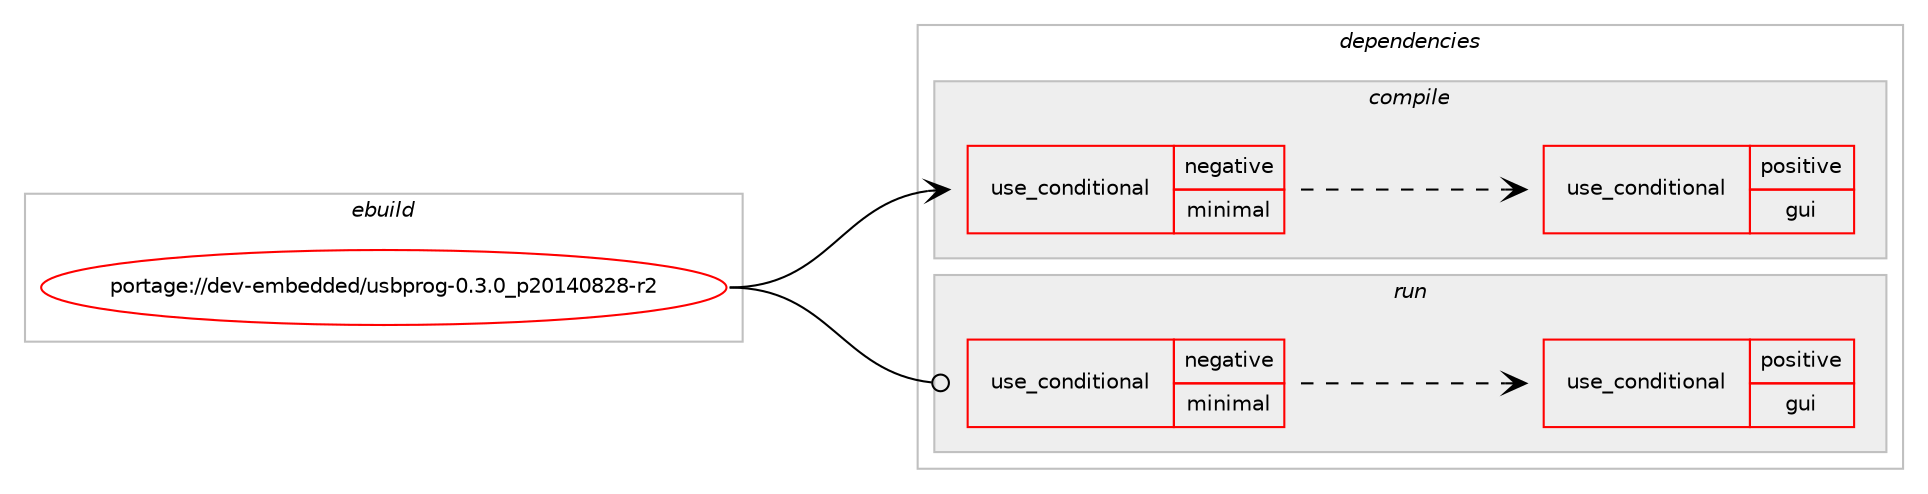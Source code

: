 digraph prolog {

# *************
# Graph options
# *************

newrank=true;
concentrate=true;
compound=true;
graph [rankdir=LR,fontname=Helvetica,fontsize=10,ranksep=1.5];#, ranksep=2.5, nodesep=0.2];
edge  [arrowhead=vee];
node  [fontname=Helvetica,fontsize=10];

# **********
# The ebuild
# **********

subgraph cluster_leftcol {
color=gray;
rank=same;
label=<<i>ebuild</i>>;
id [label="portage://dev-embedded/usbprog-0.3.0_p20140828-r2", color=red, width=4, href="../dev-embedded/usbprog-0.3.0_p20140828-r2.svg"];
}

# ****************
# The dependencies
# ****************

subgraph cluster_midcol {
color=gray;
label=<<i>dependencies</i>>;
subgraph cluster_compile {
fillcolor="#eeeeee";
style=filled;
label=<<i>compile</i>>;
subgraph cond19000 {
dependency33401 [label=<<TABLE BORDER="0" CELLBORDER="1" CELLSPACING="0" CELLPADDING="4"><TR><TD ROWSPAN="3" CELLPADDING="10">use_conditional</TD></TR><TR><TD>negative</TD></TR><TR><TD>minimal</TD></TR></TABLE>>, shape=none, color=red];
subgraph cond19001 {
dependency33402 [label=<<TABLE BORDER="0" CELLBORDER="1" CELLSPACING="0" CELLPADDING="4"><TR><TD ROWSPAN="3" CELLPADDING="10">use_conditional</TD></TR><TR><TD>positive</TD></TR><TR><TD>gui</TD></TR></TABLE>>, shape=none, color=red];
# *** BEGIN UNKNOWN DEPENDENCY TYPE (TODO) ***
# dependency33402 -> package_dependency(portage://dev-embedded/usbprog-0.3.0_p20140828-r2,install,no,dev-qt,qtwidgets,none,[,,],[slot(5)],[])
# *** END UNKNOWN DEPENDENCY TYPE (TODO) ***

}
dependency33401:e -> dependency33402:w [weight=20,style="dashed",arrowhead="vee"];
# *** BEGIN UNKNOWN DEPENDENCY TYPE (TODO) ***
# dependency33401 -> package_dependency(portage://dev-embedded/usbprog-0.3.0_p20140828-r2,install,no,dev-qt,qtcore,none,[,,],[slot(5)],[])
# *** END UNKNOWN DEPENDENCY TYPE (TODO) ***

# *** BEGIN UNKNOWN DEPENDENCY TYPE (TODO) ***
# dependency33401 -> package_dependency(portage://dev-embedded/usbprog-0.3.0_p20140828-r2,install,no,dev-qt,qtnetwork,none,[,,],[slot(5)],[])
# *** END UNKNOWN DEPENDENCY TYPE (TODO) ***

# *** BEGIN UNKNOWN DEPENDENCY TYPE (TODO) ***
# dependency33401 -> package_dependency(portage://dev-embedded/usbprog-0.3.0_p20140828-r2,install,no,dev-qt,qtxml,none,[,,],[slot(5)],[])
# *** END UNKNOWN DEPENDENCY TYPE (TODO) ***

# *** BEGIN UNKNOWN DEPENDENCY TYPE (TODO) ***
# dependency33401 -> package_dependency(portage://dev-embedded/usbprog-0.3.0_p20140828-r2,install,no,sys-libs,ncurses,none,[,,],any_same_slot,[])
# *** END UNKNOWN DEPENDENCY TYPE (TODO) ***

# *** BEGIN UNKNOWN DEPENDENCY TYPE (TODO) ***
# dependency33401 -> package_dependency(portage://dev-embedded/usbprog-0.3.0_p20140828-r2,install,no,sys-libs,readline,none,[,,],any_same_slot,[])
# *** END UNKNOWN DEPENDENCY TYPE (TODO) ***

}
id:e -> dependency33401:w [weight=20,style="solid",arrowhead="vee"];
# *** BEGIN UNKNOWN DEPENDENCY TYPE (TODO) ***
# id -> package_dependency(portage://dev-embedded/usbprog-0.3.0_p20140828-r2,install,no,virtual,libusb,none,[,,],[slot(1)],[])
# *** END UNKNOWN DEPENDENCY TYPE (TODO) ***

}
subgraph cluster_compileandrun {
fillcolor="#eeeeee";
style=filled;
label=<<i>compile and run</i>>;
}
subgraph cluster_run {
fillcolor="#eeeeee";
style=filled;
label=<<i>run</i>>;
subgraph cond19002 {
dependency33403 [label=<<TABLE BORDER="0" CELLBORDER="1" CELLSPACING="0" CELLPADDING="4"><TR><TD ROWSPAN="3" CELLPADDING="10">use_conditional</TD></TR><TR><TD>negative</TD></TR><TR><TD>minimal</TD></TR></TABLE>>, shape=none, color=red];
subgraph cond19003 {
dependency33404 [label=<<TABLE BORDER="0" CELLBORDER="1" CELLSPACING="0" CELLPADDING="4"><TR><TD ROWSPAN="3" CELLPADDING="10">use_conditional</TD></TR><TR><TD>positive</TD></TR><TR><TD>gui</TD></TR></TABLE>>, shape=none, color=red];
# *** BEGIN UNKNOWN DEPENDENCY TYPE (TODO) ***
# dependency33404 -> package_dependency(portage://dev-embedded/usbprog-0.3.0_p20140828-r2,run,no,dev-qt,qtwidgets,none,[,,],[slot(5)],[])
# *** END UNKNOWN DEPENDENCY TYPE (TODO) ***

}
dependency33403:e -> dependency33404:w [weight=20,style="dashed",arrowhead="vee"];
# *** BEGIN UNKNOWN DEPENDENCY TYPE (TODO) ***
# dependency33403 -> package_dependency(portage://dev-embedded/usbprog-0.3.0_p20140828-r2,run,no,dev-qt,qtcore,none,[,,],[slot(5)],[])
# *** END UNKNOWN DEPENDENCY TYPE (TODO) ***

# *** BEGIN UNKNOWN DEPENDENCY TYPE (TODO) ***
# dependency33403 -> package_dependency(portage://dev-embedded/usbprog-0.3.0_p20140828-r2,run,no,dev-qt,qtnetwork,none,[,,],[slot(5)],[])
# *** END UNKNOWN DEPENDENCY TYPE (TODO) ***

# *** BEGIN UNKNOWN DEPENDENCY TYPE (TODO) ***
# dependency33403 -> package_dependency(portage://dev-embedded/usbprog-0.3.0_p20140828-r2,run,no,dev-qt,qtxml,none,[,,],[slot(5)],[])
# *** END UNKNOWN DEPENDENCY TYPE (TODO) ***

# *** BEGIN UNKNOWN DEPENDENCY TYPE (TODO) ***
# dependency33403 -> package_dependency(portage://dev-embedded/usbprog-0.3.0_p20140828-r2,run,no,sys-libs,ncurses,none,[,,],any_same_slot,[])
# *** END UNKNOWN DEPENDENCY TYPE (TODO) ***

# *** BEGIN UNKNOWN DEPENDENCY TYPE (TODO) ***
# dependency33403 -> package_dependency(portage://dev-embedded/usbprog-0.3.0_p20140828-r2,run,no,sys-libs,readline,none,[,,],any_same_slot,[])
# *** END UNKNOWN DEPENDENCY TYPE (TODO) ***

}
id:e -> dependency33403:w [weight=20,style="solid",arrowhead="odot"];
# *** BEGIN UNKNOWN DEPENDENCY TYPE (TODO) ***
# id -> package_dependency(portage://dev-embedded/usbprog-0.3.0_p20140828-r2,run,no,virtual,libusb,none,[,,],[slot(1)],[])
# *** END UNKNOWN DEPENDENCY TYPE (TODO) ***

}
}

# **************
# The candidates
# **************

subgraph cluster_choices {
rank=same;
color=gray;
label=<<i>candidates</i>>;

}

}
